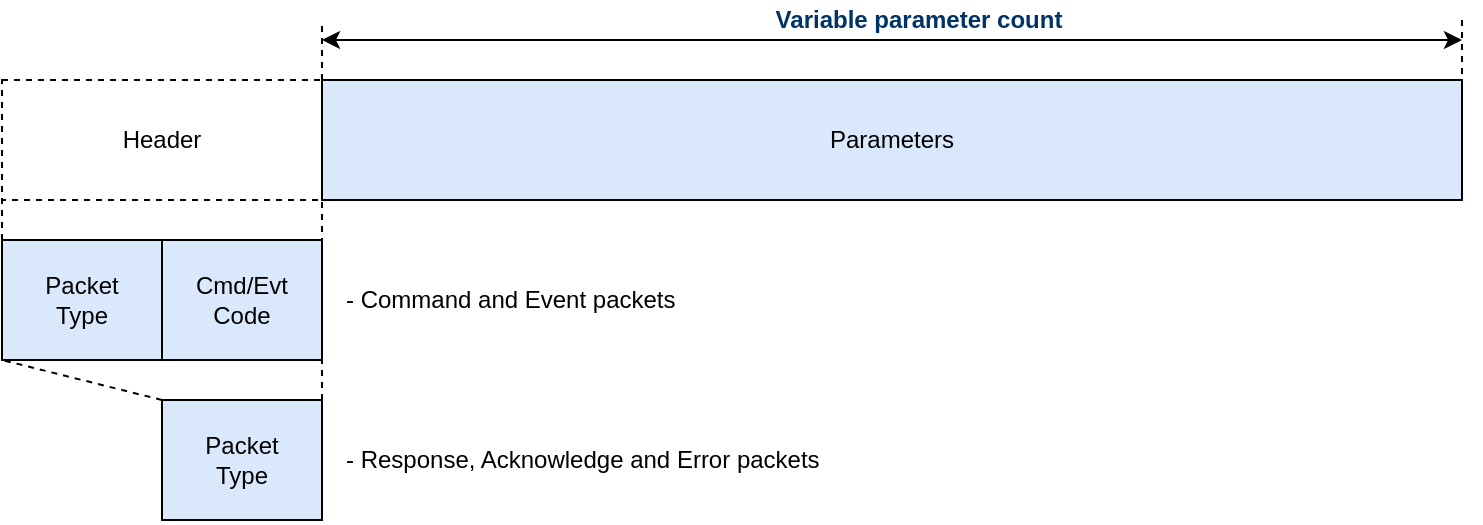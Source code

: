 <mxfile version="12.9.6" type="github">
  <diagram id="36M4OPUVfyi5DIWEc9pC" name="Page-1">
    <mxGraphModel dx="1408" dy="879" grid="1" gridSize="10" guides="1" tooltips="1" connect="1" arrows="1" fold="1" page="1" pageScale="1" pageWidth="827" pageHeight="1169" math="0" shadow="0">
      <root>
        <mxCell id="0" />
        <mxCell id="1" parent="0" />
        <mxCell id="7cM_rRDwGjMtysiVsURQ-10" value="" style="endArrow=none;dashed=1;html=1;exitX=0;exitY=0;exitDx=0;exitDy=0;" parent="1" edge="1" source="r2GHy2Tr9Az5pCacR4Sv-2">
          <mxGeometry width="50" height="50" relative="1" as="geometry">
            <mxPoint x="200" y="180" as="sourcePoint" />
            <mxPoint x="200" y="50" as="targetPoint" />
          </mxGeometry>
        </mxCell>
        <mxCell id="7cM_rRDwGjMtysiVsURQ-13" value="" style="endArrow=none;dashed=1;html=1;entryX=1;entryY=0;entryDx=0;entryDy=0;" parent="1" edge="1" target="r2GHy2Tr9Az5pCacR4Sv-2">
          <mxGeometry width="50" height="50" relative="1" as="geometry">
            <mxPoint x="770" y="50" as="sourcePoint" />
            <mxPoint x="770" y="140.0" as="targetPoint" />
          </mxGeometry>
        </mxCell>
        <mxCell id="7cM_rRDwGjMtysiVsURQ-14" value="" style="endArrow=classic;startArrow=classic;html=1;" parent="1" edge="1">
          <mxGeometry width="50" height="50" relative="1" as="geometry">
            <mxPoint x="200" y="60" as="sourcePoint" />
            <mxPoint x="770" y="60" as="targetPoint" />
          </mxGeometry>
        </mxCell>
        <mxCell id="7cM_rRDwGjMtysiVsURQ-17" value="&lt;font color=&quot;#003366&quot;&gt;Variable parameter count&lt;/font&gt;" style="text;html=1;strokeColor=none;fillColor=none;align=center;verticalAlign=middle;whiteSpace=wrap;rounded=0;fontStyle=1" parent="1" vertex="1">
          <mxGeometry x="414" y="40" width="169" height="20" as="geometry" />
        </mxCell>
        <mxCell id="r2GHy2Tr9Az5pCacR4Sv-1" value="Header" style="rounded=0;whiteSpace=wrap;html=1;fillColor=none;strokeColor=#000000;dashed=1;" vertex="1" parent="1">
          <mxGeometry x="40" y="80" width="160" height="60" as="geometry" />
        </mxCell>
        <mxCell id="r2GHy2Tr9Az5pCacR4Sv-2" value="Parameters" style="rounded=0;whiteSpace=wrap;html=1;fillColor=#dae8fc;strokeColor=#000000;" vertex="1" parent="1">
          <mxGeometry x="200" y="80" width="570" height="60" as="geometry" />
        </mxCell>
        <mxCell id="r2GHy2Tr9Az5pCacR4Sv-4" value="Packet&lt;br&gt;Type" style="rounded=0;whiteSpace=wrap;html=1;fillColor=#dae8fc;strokeColor=#000000;" vertex="1" parent="1">
          <mxGeometry x="40" y="160" width="80" height="60" as="geometry" />
        </mxCell>
        <mxCell id="r2GHy2Tr9Az5pCacR4Sv-5" value="Cmd/Evt&lt;br&gt;Code" style="rounded=0;whiteSpace=wrap;html=1;fillColor=#dae8fc;strokeColor=#000000;" vertex="1" parent="1">
          <mxGeometry x="120" y="160" width="80" height="60" as="geometry" />
        </mxCell>
        <mxCell id="r2GHy2Tr9Az5pCacR4Sv-6" value="Packet&lt;br&gt;Type" style="rounded=0;whiteSpace=wrap;html=1;fillColor=#dae8fc;strokeColor=#000000;" vertex="1" parent="1">
          <mxGeometry x="120" y="240" width="80" height="60" as="geometry" />
        </mxCell>
        <mxCell id="r2GHy2Tr9Az5pCacR4Sv-7" value="" style="endArrow=none;html=1;entryX=0;entryY=1;entryDx=0;entryDy=0;dashed=1;" edge="1" parent="1" target="r2GHy2Tr9Az5pCacR4Sv-2">
          <mxGeometry width="50" height="50" relative="1" as="geometry">
            <mxPoint x="200" y="300" as="sourcePoint" />
            <mxPoint x="540" y="200" as="targetPoint" />
          </mxGeometry>
        </mxCell>
        <mxCell id="r2GHy2Tr9Az5pCacR4Sv-8" value="" style="endArrow=none;dashed=1;html=1;entryX=0;entryY=1;entryDx=0;entryDy=0;exitX=0;exitY=0;exitDx=0;exitDy=0;" edge="1" parent="1" source="r2GHy2Tr9Az5pCacR4Sv-4" target="r2GHy2Tr9Az5pCacR4Sv-1">
          <mxGeometry width="50" height="50" relative="1" as="geometry">
            <mxPoint x="490" y="250" as="sourcePoint" />
            <mxPoint x="460" y="180" as="targetPoint" />
          </mxGeometry>
        </mxCell>
        <mxCell id="r2GHy2Tr9Az5pCacR4Sv-9" value="" style="endArrow=none;dashed=1;html=1;entryX=0;entryY=1;entryDx=0;entryDy=0;exitX=0;exitY=0;exitDx=0;exitDy=0;" edge="1" parent="1" source="r2GHy2Tr9Az5pCacR4Sv-6" target="r2GHy2Tr9Az5pCacR4Sv-4">
          <mxGeometry width="50" height="50" relative="1" as="geometry">
            <mxPoint x="490" y="250" as="sourcePoint" />
            <mxPoint x="540" y="200" as="targetPoint" />
          </mxGeometry>
        </mxCell>
        <mxCell id="r2GHy2Tr9Az5pCacR4Sv-10" value="- Command and Event packets" style="text;html=1;strokeColor=none;fillColor=none;align=left;verticalAlign=middle;whiteSpace=wrap;rounded=0;dashed=1;" vertex="1" parent="1">
          <mxGeometry x="210" y="160" width="210" height="60" as="geometry" />
        </mxCell>
        <mxCell id="r2GHy2Tr9Az5pCacR4Sv-11" value="- Response, Acknowledge and Error packets" style="text;html=1;strokeColor=none;fillColor=none;align=left;verticalAlign=middle;whiteSpace=wrap;rounded=0;dashed=1;" vertex="1" parent="1">
          <mxGeometry x="210" y="240" width="260" height="60" as="geometry" />
        </mxCell>
      </root>
    </mxGraphModel>
  </diagram>
</mxfile>
